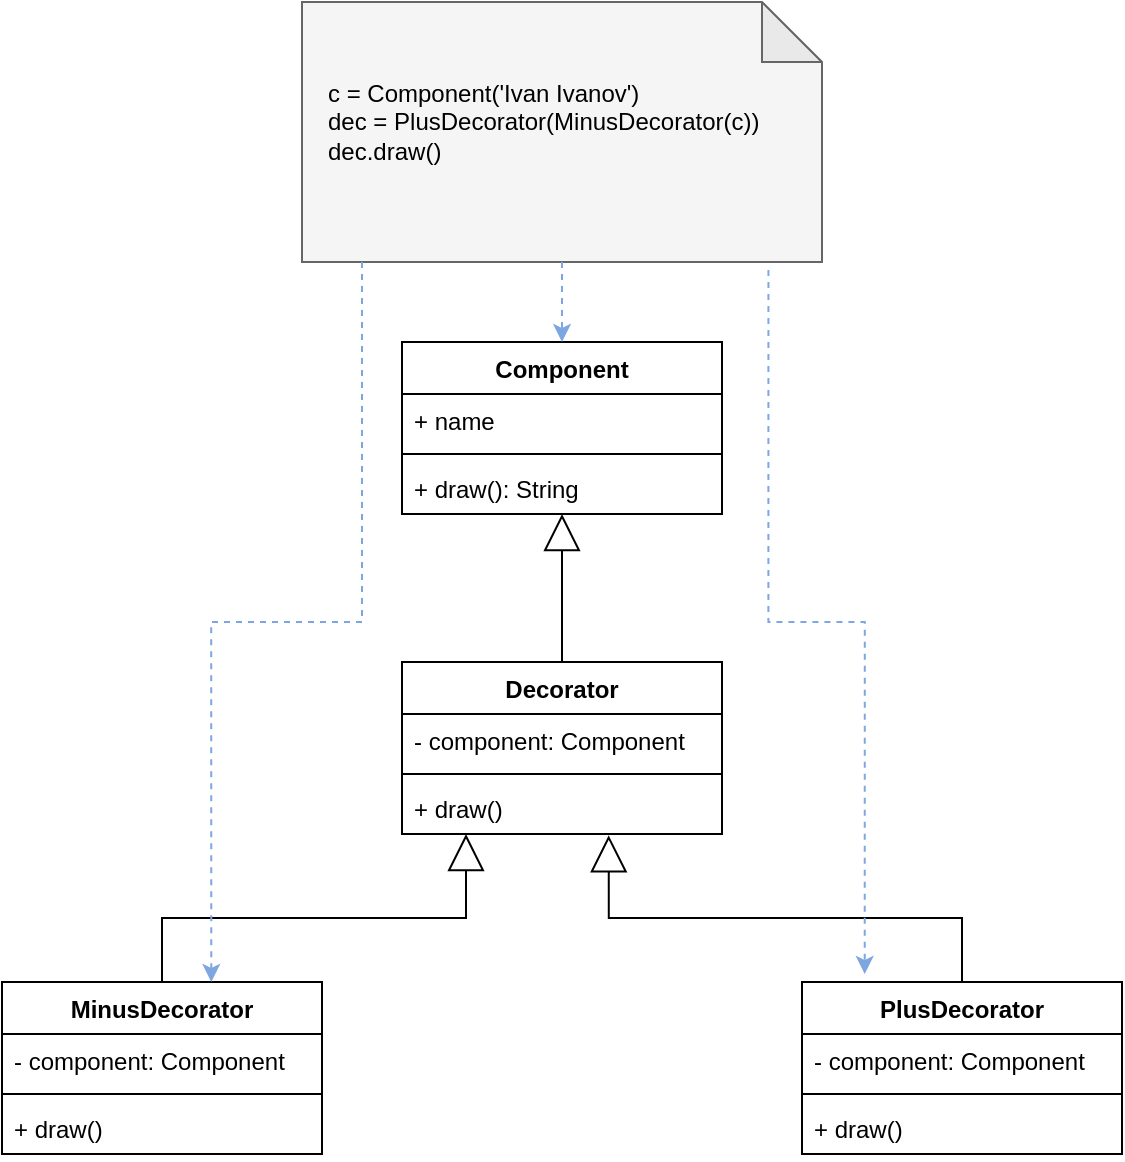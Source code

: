 <mxfile version="21.1.2" type="device">
  <diagram name="Page-1" id="j6EHFTp7KU41BgyAqLMx">
    <mxGraphModel dx="1206" dy="817" grid="1" gridSize="10" guides="1" tooltips="1" connect="1" arrows="1" fold="1" page="1" pageScale="1" pageWidth="850" pageHeight="1100" math="0" shadow="0">
      <root>
        <mxCell id="0" />
        <mxCell id="1" parent="0" />
        <mxCell id="6j8XXtnQVdXxwiaLP60p-1" value="Component" style="swimlane;fontStyle=1;align=center;verticalAlign=top;childLayout=stackLayout;horizontal=1;startSize=26;horizontalStack=0;resizeParent=1;resizeParentMax=0;resizeLast=0;collapsible=1;marginBottom=0;" parent="1" vertex="1">
          <mxGeometry x="320" y="360" width="160" height="86" as="geometry" />
        </mxCell>
        <mxCell id="6j8XXtnQVdXxwiaLP60p-2" value="+ name" style="text;strokeColor=none;fillColor=none;align=left;verticalAlign=top;spacingLeft=4;spacingRight=4;overflow=hidden;rotatable=0;points=[[0,0.5],[1,0.5]];portConstraint=eastwest;" parent="6j8XXtnQVdXxwiaLP60p-1" vertex="1">
          <mxGeometry y="26" width="160" height="26" as="geometry" />
        </mxCell>
        <mxCell id="6j8XXtnQVdXxwiaLP60p-3" value="" style="line;strokeWidth=1;fillColor=none;align=left;verticalAlign=middle;spacingTop=-1;spacingLeft=3;spacingRight=3;rotatable=0;labelPosition=right;points=[];portConstraint=eastwest;strokeColor=inherit;" parent="6j8XXtnQVdXxwiaLP60p-1" vertex="1">
          <mxGeometry y="52" width="160" height="8" as="geometry" />
        </mxCell>
        <mxCell id="6j8XXtnQVdXxwiaLP60p-4" value="+ draw(): String&#xa;" style="text;strokeColor=none;fillColor=none;align=left;verticalAlign=top;spacingLeft=4;spacingRight=4;overflow=hidden;rotatable=0;points=[[0,0.5],[1,0.5]];portConstraint=eastwest;" parent="6j8XXtnQVdXxwiaLP60p-1" vertex="1">
          <mxGeometry y="60" width="160" height="26" as="geometry" />
        </mxCell>
        <mxCell id="6j8XXtnQVdXxwiaLP60p-14" style="edgeStyle=orthogonalEdgeStyle;rounded=0;orthogonalLoop=1;jettySize=auto;html=1;entryX=0.5;entryY=1;entryDx=0;entryDy=0;entryPerimeter=0;endArrow=block;endFill=0;endSize=16;" parent="1" source="6j8XXtnQVdXxwiaLP60p-5" target="6j8XXtnQVdXxwiaLP60p-4" edge="1">
          <mxGeometry relative="1" as="geometry" />
        </mxCell>
        <mxCell id="6j8XXtnQVdXxwiaLP60p-5" value="Decorator" style="swimlane;fontStyle=1;align=center;verticalAlign=top;childLayout=stackLayout;horizontal=1;startSize=26;horizontalStack=0;resizeParent=1;resizeParentMax=0;resizeLast=0;collapsible=1;marginBottom=0;" parent="1" vertex="1">
          <mxGeometry x="320" y="520" width="160" height="86" as="geometry" />
        </mxCell>
        <mxCell id="6j8XXtnQVdXxwiaLP60p-6" value="- component: Component" style="text;strokeColor=none;fillColor=none;align=left;verticalAlign=top;spacingLeft=4;spacingRight=4;overflow=hidden;rotatable=0;points=[[0,0.5],[1,0.5]];portConstraint=eastwest;" parent="6j8XXtnQVdXxwiaLP60p-5" vertex="1">
          <mxGeometry y="26" width="160" height="26" as="geometry" />
        </mxCell>
        <mxCell id="6j8XXtnQVdXxwiaLP60p-7" value="" style="line;strokeWidth=1;fillColor=none;align=left;verticalAlign=middle;spacingTop=-1;spacingLeft=3;spacingRight=3;rotatable=0;labelPosition=right;points=[];portConstraint=eastwest;strokeColor=inherit;" parent="6j8XXtnQVdXxwiaLP60p-5" vertex="1">
          <mxGeometry y="52" width="160" height="8" as="geometry" />
        </mxCell>
        <mxCell id="6j8XXtnQVdXxwiaLP60p-8" value="+ draw()" style="text;strokeColor=none;fillColor=none;align=left;verticalAlign=top;spacingLeft=4;spacingRight=4;overflow=hidden;rotatable=0;points=[[0,0.5],[1,0.5]];portConstraint=eastwest;" parent="6j8XXtnQVdXxwiaLP60p-5" vertex="1">
          <mxGeometry y="60" width="160" height="26" as="geometry" />
        </mxCell>
        <mxCell id="6j8XXtnQVdXxwiaLP60p-32" style="edgeStyle=orthogonalEdgeStyle;rounded=0;orthogonalLoop=1;jettySize=auto;html=1;entryX=0.2;entryY=1;entryDx=0;entryDy=0;entryPerimeter=0;endArrow=block;endFill=0;endSize=16;" parent="1" source="6j8XXtnQVdXxwiaLP60p-15" target="6j8XXtnQVdXxwiaLP60p-8" edge="1">
          <mxGeometry relative="1" as="geometry" />
        </mxCell>
        <mxCell id="6j8XXtnQVdXxwiaLP60p-15" value="MinusDecorator" style="swimlane;fontStyle=1;align=center;verticalAlign=top;childLayout=stackLayout;horizontal=1;startSize=26;horizontalStack=0;resizeParent=1;resizeParentMax=0;resizeLast=0;collapsible=1;marginBottom=0;" parent="1" vertex="1">
          <mxGeometry x="120" y="680" width="160" height="86" as="geometry" />
        </mxCell>
        <mxCell id="6j8XXtnQVdXxwiaLP60p-16" value="- component: Component" style="text;strokeColor=none;fillColor=none;align=left;verticalAlign=top;spacingLeft=4;spacingRight=4;overflow=hidden;rotatable=0;points=[[0,0.5],[1,0.5]];portConstraint=eastwest;" parent="6j8XXtnQVdXxwiaLP60p-15" vertex="1">
          <mxGeometry y="26" width="160" height="26" as="geometry" />
        </mxCell>
        <mxCell id="6j8XXtnQVdXxwiaLP60p-17" value="" style="line;strokeWidth=1;fillColor=none;align=left;verticalAlign=middle;spacingTop=-1;spacingLeft=3;spacingRight=3;rotatable=0;labelPosition=right;points=[];portConstraint=eastwest;strokeColor=inherit;" parent="6j8XXtnQVdXxwiaLP60p-15" vertex="1">
          <mxGeometry y="52" width="160" height="8" as="geometry" />
        </mxCell>
        <mxCell id="6j8XXtnQVdXxwiaLP60p-18" value="+ draw()" style="text;strokeColor=none;fillColor=none;align=left;verticalAlign=top;spacingLeft=4;spacingRight=4;overflow=hidden;rotatable=0;points=[[0,0.5],[1,0.5]];portConstraint=eastwest;" parent="6j8XXtnQVdXxwiaLP60p-15" vertex="1">
          <mxGeometry y="60" width="160" height="26" as="geometry" />
        </mxCell>
        <mxCell id="6j8XXtnQVdXxwiaLP60p-33" style="edgeStyle=orthogonalEdgeStyle;rounded=0;orthogonalLoop=1;jettySize=auto;html=1;entryX=0.646;entryY=1.026;entryDx=0;entryDy=0;entryPerimeter=0;endArrow=block;endFill=0;endSize=16;" parent="1" source="6j8XXtnQVdXxwiaLP60p-24" target="6j8XXtnQVdXxwiaLP60p-8" edge="1">
          <mxGeometry relative="1" as="geometry" />
        </mxCell>
        <mxCell id="6j8XXtnQVdXxwiaLP60p-24" value="PlusDecorator" style="swimlane;fontStyle=1;align=center;verticalAlign=top;childLayout=stackLayout;horizontal=1;startSize=26;horizontalStack=0;resizeParent=1;resizeParentMax=0;resizeLast=0;collapsible=1;marginBottom=0;" parent="1" vertex="1">
          <mxGeometry x="520" y="680" width="160" height="86" as="geometry" />
        </mxCell>
        <mxCell id="6j8XXtnQVdXxwiaLP60p-25" value="- component: Component" style="text;strokeColor=none;fillColor=none;align=left;verticalAlign=top;spacingLeft=4;spacingRight=4;overflow=hidden;rotatable=0;points=[[0,0.5],[1,0.5]];portConstraint=eastwest;" parent="6j8XXtnQVdXxwiaLP60p-24" vertex="1">
          <mxGeometry y="26" width="160" height="26" as="geometry" />
        </mxCell>
        <mxCell id="6j8XXtnQVdXxwiaLP60p-26" value="" style="line;strokeWidth=1;fillColor=none;align=left;verticalAlign=middle;spacingTop=-1;spacingLeft=3;spacingRight=3;rotatable=0;labelPosition=right;points=[];portConstraint=eastwest;strokeColor=inherit;" parent="6j8XXtnQVdXxwiaLP60p-24" vertex="1">
          <mxGeometry y="52" width="160" height="8" as="geometry" />
        </mxCell>
        <mxCell id="6j8XXtnQVdXxwiaLP60p-27" value="+ draw()" style="text;strokeColor=none;fillColor=none;align=left;verticalAlign=top;spacingLeft=4;spacingRight=4;overflow=hidden;rotatable=0;points=[[0,0.5],[1,0.5]];portConstraint=eastwest;" parent="6j8XXtnQVdXxwiaLP60p-24" vertex="1">
          <mxGeometry y="60" width="160" height="26" as="geometry" />
        </mxCell>
        <mxCell id="6j8XXtnQVdXxwiaLP60p-34" value="" style="group" parent="1" vertex="1" connectable="0">
          <mxGeometry x="270" y="190" width="260" height="130" as="geometry" />
        </mxCell>
        <mxCell id="6j8XXtnQVdXxwiaLP60p-35" value="" style="shape=note;whiteSpace=wrap;html=1;backgroundOutline=1;darkOpacity=0.05;fillColor=#f5f5f5;fontColor=#333333;strokeColor=#666666;" parent="6j8XXtnQVdXxwiaLP60p-34" vertex="1">
          <mxGeometry width="260" height="130" as="geometry" />
        </mxCell>
        <mxCell id="6j8XXtnQVdXxwiaLP60p-36" value="c = Component(&#39;Ivan Ivanov&#39;)&lt;br&gt;dec = PlusDecorator(MinusDecorator(c))&lt;br&gt;dec.draw()" style="text;html=1;strokeColor=none;fillColor=none;align=left;verticalAlign=middle;whiteSpace=wrap;rounded=0;" parent="6j8XXtnQVdXxwiaLP60p-34" vertex="1">
          <mxGeometry x="11.3" y="13" width="238.7" height="93.6" as="geometry" />
        </mxCell>
        <mxCell id="6j8XXtnQVdXxwiaLP60p-43" style="edgeStyle=orthogonalEdgeStyle;rounded=0;orthogonalLoop=1;jettySize=auto;html=1;entryX=0.196;entryY=-0.047;entryDx=0;entryDy=0;entryPerimeter=0;dashed=1;strokeColor=#7EA6E0;endArrow=classic;endFill=1;exitX=0.897;exitY=1.031;exitDx=0;exitDy=0;exitPerimeter=0;" parent="1" source="6j8XXtnQVdXxwiaLP60p-35" target="6j8XXtnQVdXxwiaLP60p-24" edge="1">
          <mxGeometry relative="1" as="geometry" />
        </mxCell>
        <mxCell id="6j8XXtnQVdXxwiaLP60p-44" style="edgeStyle=orthogonalEdgeStyle;rounded=0;orthogonalLoop=1;jettySize=auto;html=1;entryX=0.654;entryY=0;entryDx=0;entryDy=0;entryPerimeter=0;dashed=1;strokeColor=#7EA6E0;endArrow=classic;endFill=1;" parent="1" target="6j8XXtnQVdXxwiaLP60p-15" edge="1">
          <mxGeometry relative="1" as="geometry">
            <mxPoint x="300" y="320" as="sourcePoint" />
            <Array as="points">
              <mxPoint x="300" y="500" />
              <mxPoint x="225" y="500" />
            </Array>
          </mxGeometry>
        </mxCell>
        <mxCell id="6j8XXtnQVdXxwiaLP60p-45" style="edgeStyle=orthogonalEdgeStyle;rounded=0;orthogonalLoop=1;jettySize=auto;html=1;entryX=0.5;entryY=0;entryDx=0;entryDy=0;dashed=1;strokeColor=#7EA6E0;endArrow=classic;endFill=1;" parent="1" source="6j8XXtnQVdXxwiaLP60p-35" target="6j8XXtnQVdXxwiaLP60p-1" edge="1">
          <mxGeometry relative="1" as="geometry" />
        </mxCell>
      </root>
    </mxGraphModel>
  </diagram>
</mxfile>
